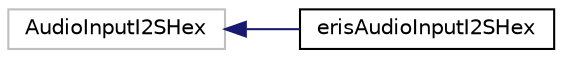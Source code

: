 digraph "Graphical Class Hierarchy"
{
 // LATEX_PDF_SIZE
  edge [fontname="Helvetica",fontsize="10",labelfontname="Helvetica",labelfontsize="10"];
  node [fontname="Helvetica",fontsize="10",shape=record];
  rankdir="LR";
  Node247 [label="AudioInputI2SHex",height=0.2,width=0.4,color="grey75", fillcolor="white", style="filled",tooltip=" "];
  Node247 -> Node0 [dir="back",color="midnightblue",fontsize="10",style="solid",fontname="Helvetica"];
  Node0 [label="erisAudioInputI2SHex",height=0.2,width=0.4,color="black", fillcolor="white", style="filled",URL="$classeris_audio_input_i2_s_hex.html",tooltip=" "];
}
